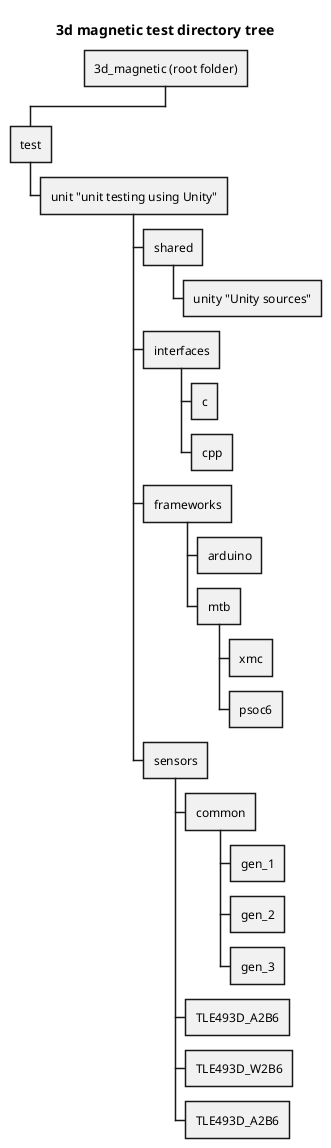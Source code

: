 @startwbs

title 3d magnetic test directory tree

* 3d_magnetic (root folder)



** test
'*** unit "test on build platform"
*** unit "unit testing using Unity"
**** shared
***** unity "Unity sources"
**** interfaces
***** c
***** cpp
**** frameworks
***** arduino
***** mtb
****** xmc
****** psoc6
**** sensors
***** common
****** gen_1
****** gen_2
****** gen_3
***** TLE493D_A2B6
***** TLE493D_W2B6
***** TLE493D_A2B6

@endwbs
@startwbs

title 3d magnetic library directory tree

* 3d_magnetic (root folder)


** config
*** cmake
*** devops
*** make

** doc
*** doxygen
*** readTheDocs

** src
*** interface

*** 3d_magnetic
**** 3d_magnetic_config_common.h
**** 3d_magnetic_common.h
**** 3d_magnetic_common.c

**** 3d_magnetic_gen_1
***** 3d_magnetic_gen_1_config_common.h
***** 3d_magnetic_gen_1_common.h
***** 3d_magnetic_gen_1_common.c


***** TLE493D_A1B6
****** 3d_magnetic_TLE493D_A1B6_config.h "? -> 3d_magnetic_gen_1_config_common.h"
****** 3d_magnetic_TLE493D_A1B6.h "? -> 3d_magnetic_gen_1_common.h"
****** 3d_magnetic_TLE493D_A1B6.c "? -> 3d_magnetic_gen_1_common.c"

***** TLV493D_A1B6
****** 3d_magnetic_TLV493D_A1B6_config.h "? -> 3d_magnetic_gen_1_config_common.h"
****** 3d_magnetic_TLV493D_A1B6.h "? -> 3d_magnetic_gen_1_common.h"
****** 3d_magnetic_TLV493D_A1B6.c "? -> 3d_magnetic_gen_1_common.c"


**** 3d_magnetic_gen_2
***** 3d_magnetic_gen_2_config.h
***** 3d_magnetic_gen_2.h
***** 3d_magnetic_gen_2.c


**** 3d_magnetic_gen_3
***** 3d_magnetic_gen_3_config.h
***** 3d_magnetic_gen_3.h
***** 3d_magnetic_gen_3.c

** test
*** unit "test on build platform"
*** mcuUnitTest "test on MCU"


@endwbs
